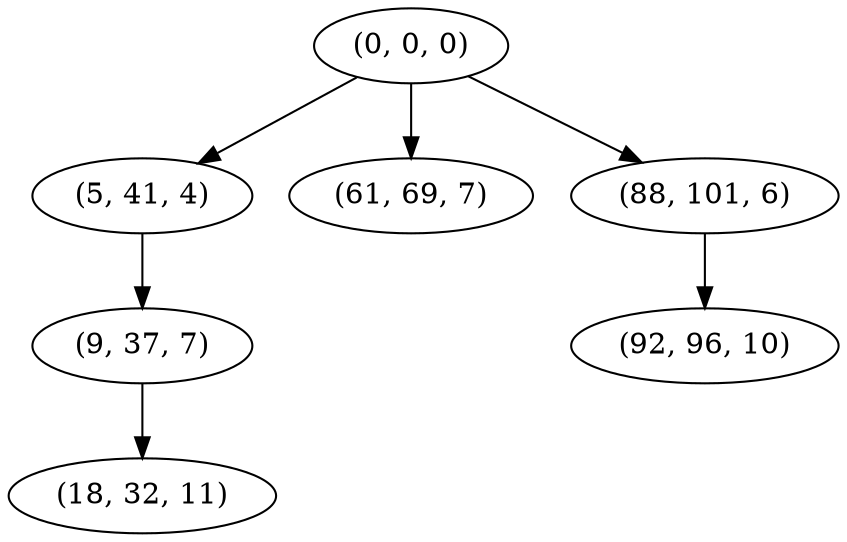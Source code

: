 digraph tree {
    "(0, 0, 0)";
    "(5, 41, 4)";
    "(9, 37, 7)";
    "(18, 32, 11)";
    "(61, 69, 7)";
    "(88, 101, 6)";
    "(92, 96, 10)";
    "(0, 0, 0)" -> "(5, 41, 4)";
    "(0, 0, 0)" -> "(61, 69, 7)";
    "(0, 0, 0)" -> "(88, 101, 6)";
    "(5, 41, 4)" -> "(9, 37, 7)";
    "(9, 37, 7)" -> "(18, 32, 11)";
    "(88, 101, 6)" -> "(92, 96, 10)";
}
